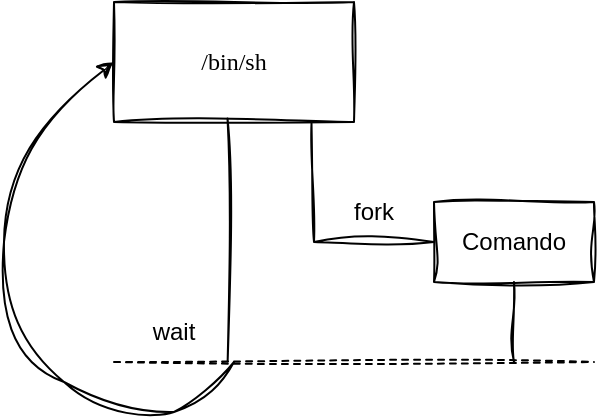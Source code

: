 <mxfile version="21.2.8" type="device">
  <diagram name="Pagina-1" id="gDCLo84-fyizS6sXTHTD">
    <mxGraphModel dx="1434" dy="870" grid="1" gridSize="10" guides="1" tooltips="1" connect="1" arrows="1" fold="1" page="1" pageScale="1" pageWidth="827" pageHeight="1169" math="0" shadow="0">
      <root>
        <mxCell id="0" />
        <mxCell id="1" parent="0" />
        <mxCell id="8m0DGEIlRiiU6O9MTT4j-1" value="" style="rounded=0;whiteSpace=wrap;html=1;sketch=1;curveFitting=1;jiggle=2;shadow=0;fillColor=none;" parent="1" vertex="1">
          <mxGeometry x="80" y="20" width="120" height="60" as="geometry" />
        </mxCell>
        <mxCell id="8m0DGEIlRiiU6O9MTT4j-2" value="&lt;font face=&quot;Verdana&quot;&gt;/bin/sh&lt;/font&gt;" style="text;html=1;strokeColor=none;fillColor=none;align=center;verticalAlign=middle;whiteSpace=wrap;rounded=0;" parent="1" vertex="1">
          <mxGeometry x="110" y="35" width="60" height="30" as="geometry" />
        </mxCell>
        <mxCell id="8m0DGEIlRiiU6O9MTT4j-3" value="" style="endArrow=none;dashed=1;html=1;rounded=0;sketch=1;curveFitting=1;jiggle=2;shadow=0;" parent="1" edge="1">
          <mxGeometry width="50" height="50" relative="1" as="geometry">
            <mxPoint x="80" y="200" as="sourcePoint" />
            <mxPoint x="320" y="200" as="targetPoint" />
          </mxGeometry>
        </mxCell>
        <mxCell id="8m0DGEIlRiiU6O9MTT4j-4" value="wait" style="text;html=1;strokeColor=none;fillColor=none;align=center;verticalAlign=middle;whiteSpace=wrap;rounded=0;" parent="1" vertex="1">
          <mxGeometry x="80" y="170" width="60" height="30" as="geometry" />
        </mxCell>
        <mxCell id="8m0DGEIlRiiU6O9MTT4j-5" value="" style="rounded=0;whiteSpace=wrap;html=1;sketch=1;curveFitting=1;jiggle=2;glass=0;shadow=0;fillColor=none;" parent="1" vertex="1">
          <mxGeometry x="240" y="120" width="80" height="40" as="geometry" />
        </mxCell>
        <mxCell id="8m0DGEIlRiiU6O9MTT4j-6" value="Comando" style="text;html=1;strokeColor=none;fillColor=none;align=center;verticalAlign=middle;whiteSpace=wrap;rounded=0;" parent="1" vertex="1">
          <mxGeometry x="250" y="125" width="60" height="30" as="geometry" />
        </mxCell>
        <mxCell id="8m0DGEIlRiiU6O9MTT4j-7" value="" style="endArrow=none;html=1;rounded=0;entryX=0.473;entryY=0.97;entryDx=0;entryDy=0;entryPerimeter=0;exitX=0.947;exitY=0.993;exitDx=0;exitDy=0;exitPerimeter=0;sketch=1;curveFitting=1;jiggle=2;shadow=0;" parent="1" source="8m0DGEIlRiiU6O9MTT4j-4" target="8m0DGEIlRiiU6O9MTT4j-1" edge="1">
          <mxGeometry width="50" height="50" relative="1" as="geometry">
            <mxPoint x="250" y="160" as="sourcePoint" />
            <mxPoint x="300" y="110" as="targetPoint" />
          </mxGeometry>
        </mxCell>
        <mxCell id="8m0DGEIlRiiU6O9MTT4j-8" value="fork" style="text;html=1;strokeColor=none;fillColor=none;align=center;verticalAlign=middle;whiteSpace=wrap;rounded=0;" parent="1" vertex="1">
          <mxGeometry x="180" y="110" width="60" height="30" as="geometry" />
        </mxCell>
        <mxCell id="8m0DGEIlRiiU6O9MTT4j-9" value="" style="endArrow=none;html=1;sketch=1;curveFitting=1;jiggle=2;rounded=0;entryX=0.823;entryY=1.01;entryDx=0;entryDy=0;entryPerimeter=0;shadow=0;strokeColor=default;" parent="1" source="8m0DGEIlRiiU6O9MTT4j-5" target="8m0DGEIlRiiU6O9MTT4j-1" edge="1">
          <mxGeometry width="50" height="50" relative="1" as="geometry">
            <mxPoint x="250" y="160" as="sourcePoint" />
            <mxPoint x="300" y="110" as="targetPoint" />
            <Array as="points">
              <mxPoint x="180" y="140" />
            </Array>
          </mxGeometry>
        </mxCell>
        <mxCell id="8m0DGEIlRiiU6O9MTT4j-10" value="" style="endArrow=none;html=1;rounded=0;sketch=1;curveFitting=1;jiggle=2;" parent="1" edge="1">
          <mxGeometry width="50" height="50" relative="1" as="geometry">
            <mxPoint x="280" y="200" as="sourcePoint" />
            <mxPoint x="280" y="160" as="targetPoint" />
          </mxGeometry>
        </mxCell>
        <mxCell id="8m0DGEIlRiiU6O9MTT4j-13" value="" style="curved=1;endArrow=classic;html=1;rounded=0;entryX=0;entryY=0.5;entryDx=0;entryDy=0;sketch=1;curveFitting=1;jiggle=2;" parent="1" target="8m0DGEIlRiiU6O9MTT4j-1" edge="1">
          <mxGeometry width="50" height="50" relative="1" as="geometry">
            <mxPoint x="140" y="200" as="sourcePoint" />
            <mxPoint x="80" y="180" as="targetPoint" />
            <Array as="points">
              <mxPoint x="130" y="220" />
              <mxPoint x="90" y="230" />
              <mxPoint x="20" y="190" />
              <mxPoint x="30" y="90" />
            </Array>
          </mxGeometry>
        </mxCell>
      </root>
    </mxGraphModel>
  </diagram>
</mxfile>
